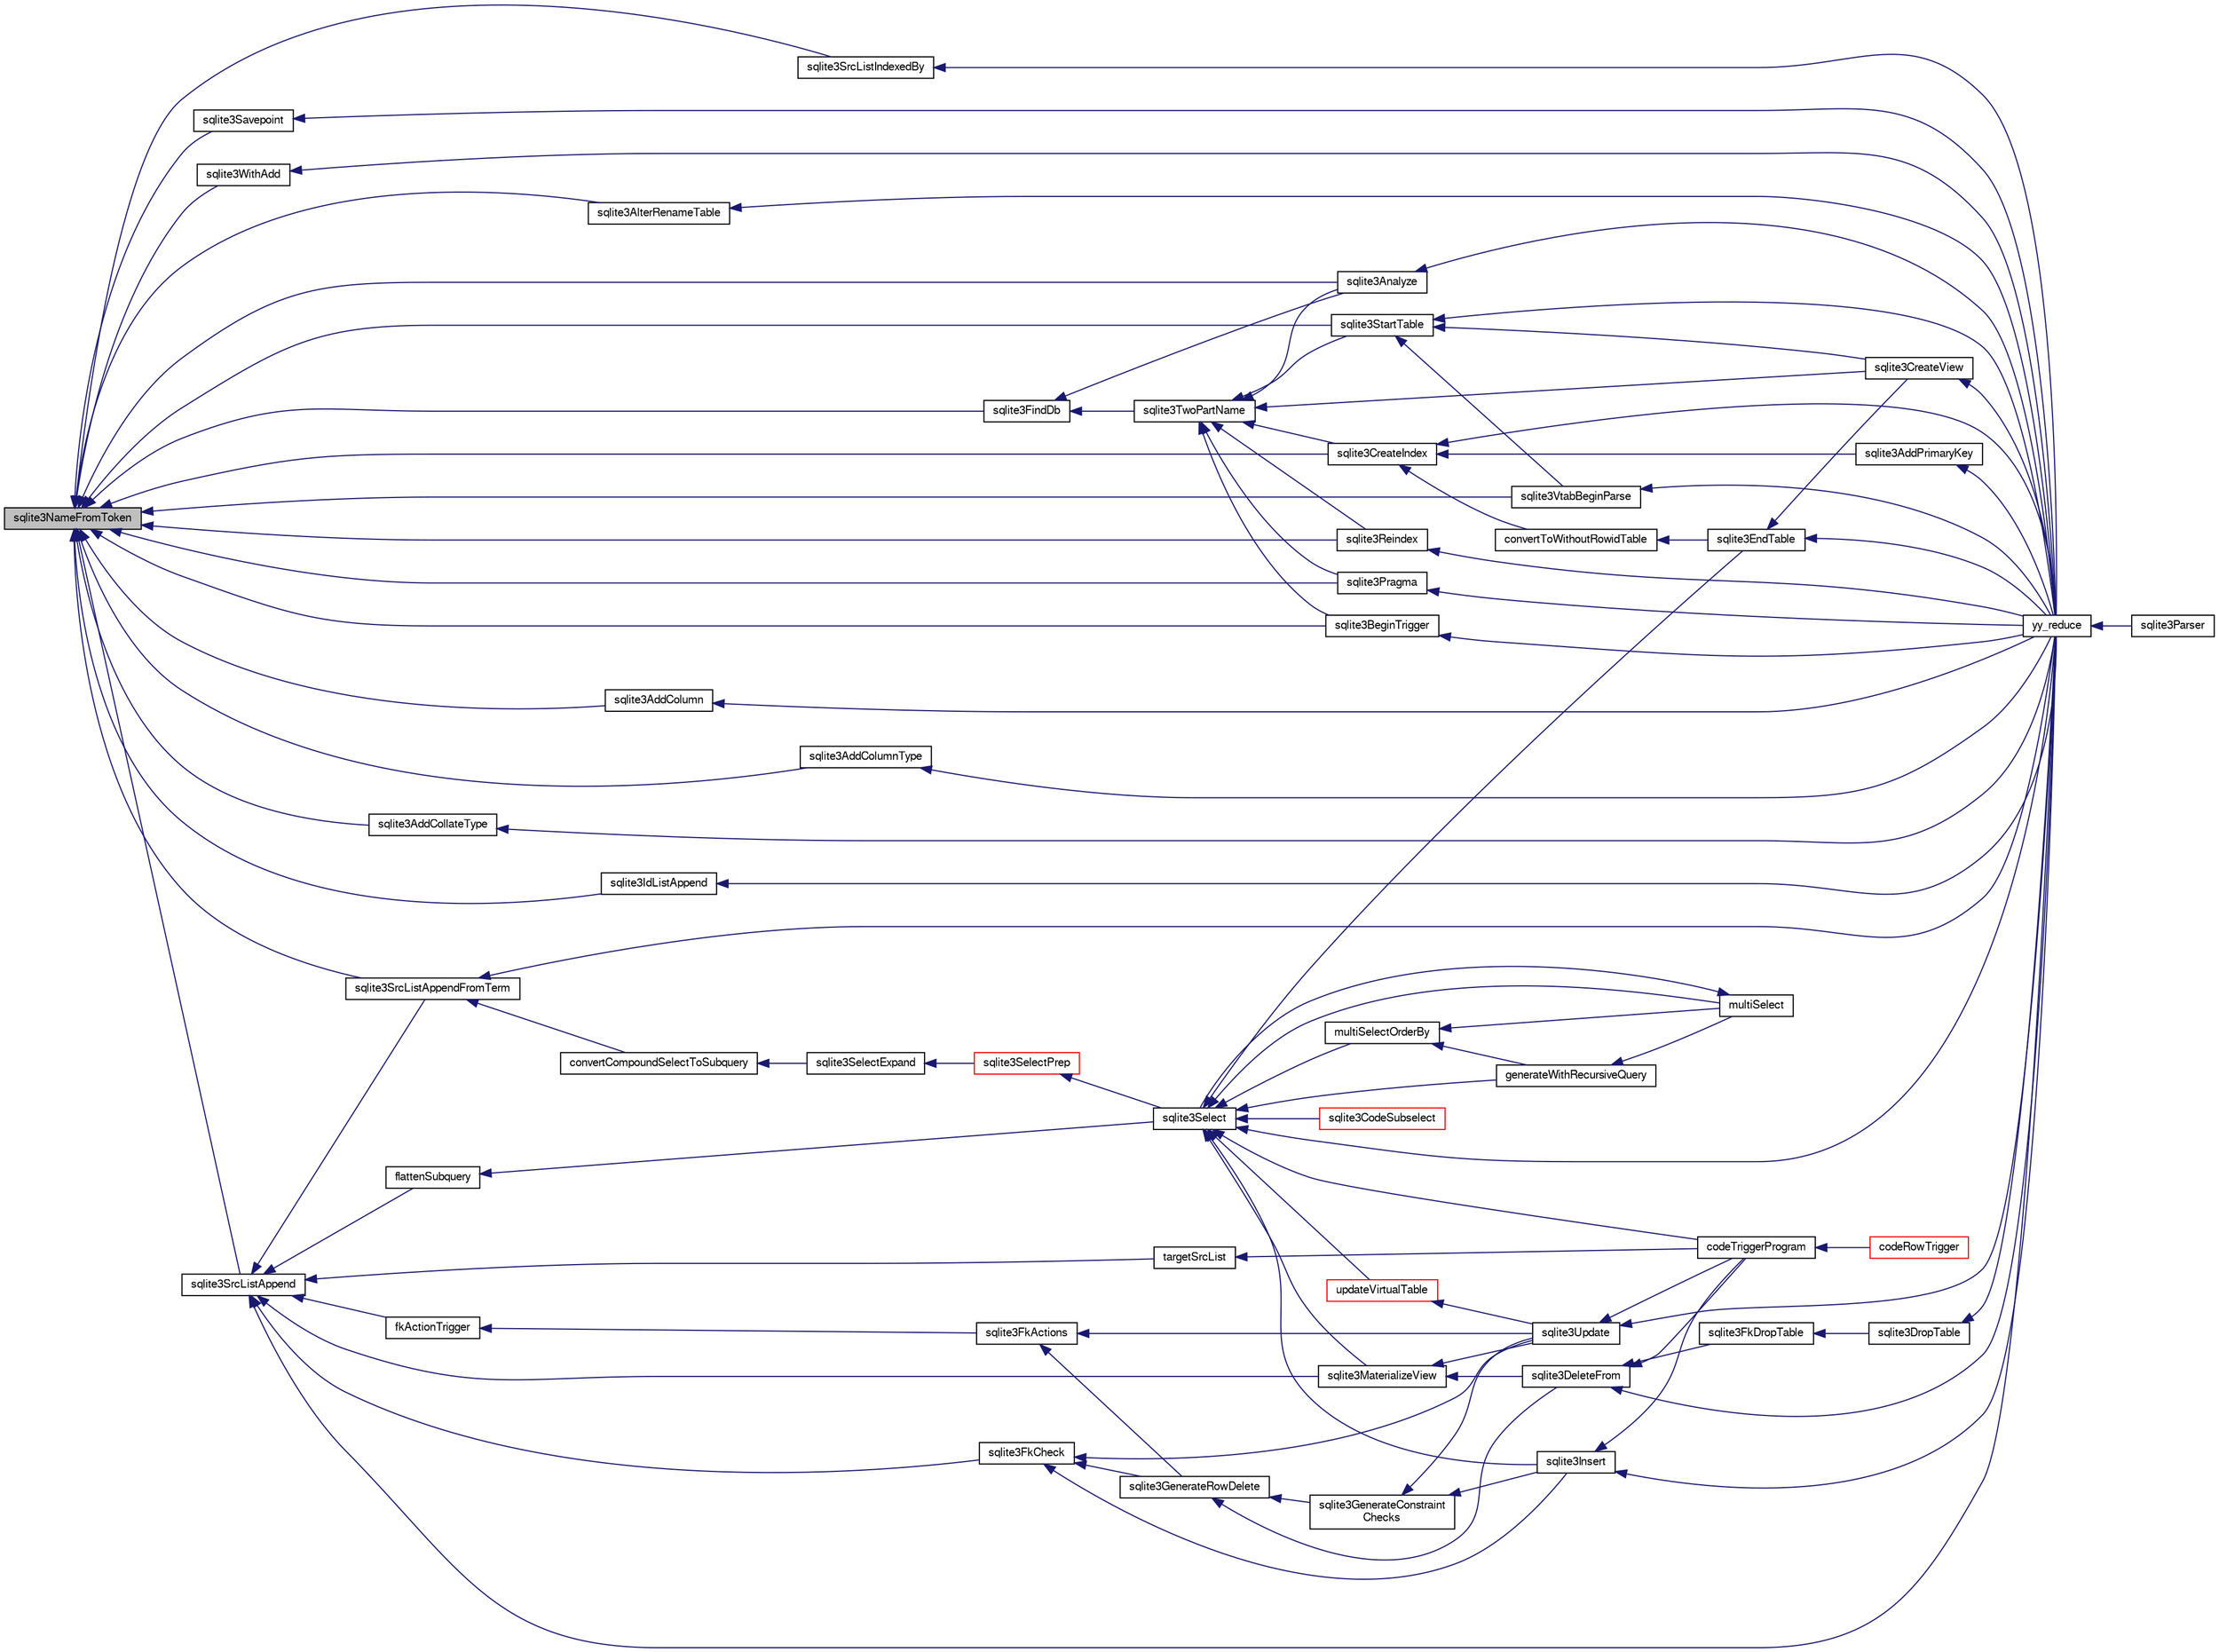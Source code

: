 digraph "sqlite3NameFromToken"
{
  edge [fontname="FreeSans",fontsize="10",labelfontname="FreeSans",labelfontsize="10"];
  node [fontname="FreeSans",fontsize="10",shape=record];
  rankdir="LR";
  Node602038 [label="sqlite3NameFromToken",height=0.2,width=0.4,color="black", fillcolor="grey75", style="filled", fontcolor="black"];
  Node602038 -> Node602039 [dir="back",color="midnightblue",fontsize="10",style="solid",fontname="FreeSans"];
  Node602039 [label="sqlite3AlterRenameTable",height=0.2,width=0.4,color="black", fillcolor="white", style="filled",URL="$sqlite3_8c.html#aa5cfdb507ff74e559f2efb0318c96d2c"];
  Node602039 -> Node602040 [dir="back",color="midnightblue",fontsize="10",style="solid",fontname="FreeSans"];
  Node602040 [label="yy_reduce",height=0.2,width=0.4,color="black", fillcolor="white", style="filled",URL="$sqlite3_8c.html#a7c419a9b25711c666a9a2449ef377f14"];
  Node602040 -> Node602041 [dir="back",color="midnightblue",fontsize="10",style="solid",fontname="FreeSans"];
  Node602041 [label="sqlite3Parser",height=0.2,width=0.4,color="black", fillcolor="white", style="filled",URL="$sqlite3_8c.html#a0327d71a5fabe0b6a343d78a2602e72a"];
  Node602038 -> Node602042 [dir="back",color="midnightblue",fontsize="10",style="solid",fontname="FreeSans"];
  Node602042 [label="sqlite3Analyze",height=0.2,width=0.4,color="black", fillcolor="white", style="filled",URL="$sqlite3_8c.html#ac696deb1ccaae3fa855cfbd0bfd4d048"];
  Node602042 -> Node602040 [dir="back",color="midnightblue",fontsize="10",style="solid",fontname="FreeSans"];
  Node602038 -> Node602043 [dir="back",color="midnightblue",fontsize="10",style="solid",fontname="FreeSans"];
  Node602043 [label="sqlite3FindDb",height=0.2,width=0.4,color="black", fillcolor="white", style="filled",URL="$sqlite3_8c.html#aa24a00ff02dcb0883436718a1226d295"];
  Node602043 -> Node602042 [dir="back",color="midnightblue",fontsize="10",style="solid",fontname="FreeSans"];
  Node602043 -> Node602044 [dir="back",color="midnightblue",fontsize="10",style="solid",fontname="FreeSans"];
  Node602044 [label="sqlite3TwoPartName",height=0.2,width=0.4,color="black", fillcolor="white", style="filled",URL="$sqlite3_8c.html#a49a9958462ebca9ad2acda672c8a6357"];
  Node602044 -> Node602042 [dir="back",color="midnightblue",fontsize="10",style="solid",fontname="FreeSans"];
  Node602044 -> Node602045 [dir="back",color="midnightblue",fontsize="10",style="solid",fontname="FreeSans"];
  Node602045 [label="sqlite3StartTable",height=0.2,width=0.4,color="black", fillcolor="white", style="filled",URL="$sqlite3_8c.html#af49b4395f39d9078a0dda2484c183012"];
  Node602045 -> Node602046 [dir="back",color="midnightblue",fontsize="10",style="solid",fontname="FreeSans"];
  Node602046 [label="sqlite3CreateView",height=0.2,width=0.4,color="black", fillcolor="white", style="filled",URL="$sqlite3_8c.html#a9d85cb00ff71dee5cd9a019503a6982e"];
  Node602046 -> Node602040 [dir="back",color="midnightblue",fontsize="10",style="solid",fontname="FreeSans"];
  Node602045 -> Node602047 [dir="back",color="midnightblue",fontsize="10",style="solid",fontname="FreeSans"];
  Node602047 [label="sqlite3VtabBeginParse",height=0.2,width=0.4,color="black", fillcolor="white", style="filled",URL="$sqlite3_8c.html#a081b9e174ed9650ac90990d60cd36e96"];
  Node602047 -> Node602040 [dir="back",color="midnightblue",fontsize="10",style="solid",fontname="FreeSans"];
  Node602045 -> Node602040 [dir="back",color="midnightblue",fontsize="10",style="solid",fontname="FreeSans"];
  Node602044 -> Node602046 [dir="back",color="midnightblue",fontsize="10",style="solid",fontname="FreeSans"];
  Node602044 -> Node602048 [dir="back",color="midnightblue",fontsize="10",style="solid",fontname="FreeSans"];
  Node602048 [label="sqlite3CreateIndex",height=0.2,width=0.4,color="black", fillcolor="white", style="filled",URL="$sqlite3_8c.html#a8dbe5e590ab6c58a8c45f34f7c81e825"];
  Node602048 -> Node602049 [dir="back",color="midnightblue",fontsize="10",style="solid",fontname="FreeSans"];
  Node602049 [label="sqlite3AddPrimaryKey",height=0.2,width=0.4,color="black", fillcolor="white", style="filled",URL="$sqlite3_8c.html#af2b0672c3379d2a7d927d210ae0ade62"];
  Node602049 -> Node602040 [dir="back",color="midnightblue",fontsize="10",style="solid",fontname="FreeSans"];
  Node602048 -> Node602050 [dir="back",color="midnightblue",fontsize="10",style="solid",fontname="FreeSans"];
  Node602050 [label="convertToWithoutRowidTable",height=0.2,width=0.4,color="black", fillcolor="white", style="filled",URL="$sqlite3_8c.html#a0d41effc4e4a0ba740429a08f6747313"];
  Node602050 -> Node602051 [dir="back",color="midnightblue",fontsize="10",style="solid",fontname="FreeSans"];
  Node602051 [label="sqlite3EndTable",height=0.2,width=0.4,color="black", fillcolor="white", style="filled",URL="$sqlite3_8c.html#a7b5f2c66c0f0b6f819d970ca389768b0"];
  Node602051 -> Node602046 [dir="back",color="midnightblue",fontsize="10",style="solid",fontname="FreeSans"];
  Node602051 -> Node602040 [dir="back",color="midnightblue",fontsize="10",style="solid",fontname="FreeSans"];
  Node602048 -> Node602040 [dir="back",color="midnightblue",fontsize="10",style="solid",fontname="FreeSans"];
  Node602044 -> Node602052 [dir="back",color="midnightblue",fontsize="10",style="solid",fontname="FreeSans"];
  Node602052 [label="sqlite3Reindex",height=0.2,width=0.4,color="black", fillcolor="white", style="filled",URL="$sqlite3_8c.html#abd189e31189391e1ef114b413ff4abbf"];
  Node602052 -> Node602040 [dir="back",color="midnightblue",fontsize="10",style="solid",fontname="FreeSans"];
  Node602044 -> Node602053 [dir="back",color="midnightblue",fontsize="10",style="solid",fontname="FreeSans"];
  Node602053 [label="sqlite3Pragma",height=0.2,width=0.4,color="black", fillcolor="white", style="filled",URL="$sqlite3_8c.html#a111391370f58f8e6a6eca51fd34d62ed"];
  Node602053 -> Node602040 [dir="back",color="midnightblue",fontsize="10",style="solid",fontname="FreeSans"];
  Node602044 -> Node602054 [dir="back",color="midnightblue",fontsize="10",style="solid",fontname="FreeSans"];
  Node602054 [label="sqlite3BeginTrigger",height=0.2,width=0.4,color="black", fillcolor="white", style="filled",URL="$sqlite3_8c.html#ac20a731dbd52edec68a09962c7f39a4c"];
  Node602054 -> Node602040 [dir="back",color="midnightblue",fontsize="10",style="solid",fontname="FreeSans"];
  Node602038 -> Node602045 [dir="back",color="midnightblue",fontsize="10",style="solid",fontname="FreeSans"];
  Node602038 -> Node602055 [dir="back",color="midnightblue",fontsize="10",style="solid",fontname="FreeSans"];
  Node602055 [label="sqlite3AddColumn",height=0.2,width=0.4,color="black", fillcolor="white", style="filled",URL="$sqlite3_8c.html#a594ae02479b9387b1e2d4a4408b984b0"];
  Node602055 -> Node602040 [dir="back",color="midnightblue",fontsize="10",style="solid",fontname="FreeSans"];
  Node602038 -> Node602056 [dir="back",color="midnightblue",fontsize="10",style="solid",fontname="FreeSans"];
  Node602056 [label="sqlite3AddColumnType",height=0.2,width=0.4,color="black", fillcolor="white", style="filled",URL="$sqlite3_8c.html#a6024d6aed26a1c4e6e1676dfbff22d97"];
  Node602056 -> Node602040 [dir="back",color="midnightblue",fontsize="10",style="solid",fontname="FreeSans"];
  Node602038 -> Node602057 [dir="back",color="midnightblue",fontsize="10",style="solid",fontname="FreeSans"];
  Node602057 [label="sqlite3AddCollateType",height=0.2,width=0.4,color="black", fillcolor="white", style="filled",URL="$sqlite3_8c.html#a1d1050da70a11a603b6a4592585e4b54"];
  Node602057 -> Node602040 [dir="back",color="midnightblue",fontsize="10",style="solid",fontname="FreeSans"];
  Node602038 -> Node602048 [dir="back",color="midnightblue",fontsize="10",style="solid",fontname="FreeSans"];
  Node602038 -> Node602058 [dir="back",color="midnightblue",fontsize="10",style="solid",fontname="FreeSans"];
  Node602058 [label="sqlite3IdListAppend",height=0.2,width=0.4,color="black", fillcolor="white", style="filled",URL="$sqlite3_8c.html#abfbbed62255af0d239f098efcb5e18c2"];
  Node602058 -> Node602040 [dir="back",color="midnightblue",fontsize="10",style="solid",fontname="FreeSans"];
  Node602038 -> Node602059 [dir="back",color="midnightblue",fontsize="10",style="solid",fontname="FreeSans"];
  Node602059 [label="sqlite3SrcListAppend",height=0.2,width=0.4,color="black", fillcolor="white", style="filled",URL="$sqlite3_8c.html#a2d72a77bc508ef9a3e4a7f9af34d4fce"];
  Node602059 -> Node602060 [dir="back",color="midnightblue",fontsize="10",style="solid",fontname="FreeSans"];
  Node602060 [label="sqlite3SrcListAppendFromTerm",height=0.2,width=0.4,color="black", fillcolor="white", style="filled",URL="$sqlite3_8c.html#ac5a48dfc8b87c7d09fa9928e1cbda9bf"];
  Node602060 -> Node602061 [dir="back",color="midnightblue",fontsize="10",style="solid",fontname="FreeSans"];
  Node602061 [label="convertCompoundSelectToSubquery",height=0.2,width=0.4,color="black", fillcolor="white", style="filled",URL="$sqlite3_8c.html#a81a588e62b98e8445d4540bbbc30e10a"];
  Node602061 -> Node602062 [dir="back",color="midnightblue",fontsize="10",style="solid",fontname="FreeSans"];
  Node602062 [label="sqlite3SelectExpand",height=0.2,width=0.4,color="black", fillcolor="white", style="filled",URL="$sqlite3_8c.html#ae55acd1d8219505e629c2148950fa3de"];
  Node602062 -> Node602063 [dir="back",color="midnightblue",fontsize="10",style="solid",fontname="FreeSans"];
  Node602063 [label="sqlite3SelectPrep",height=0.2,width=0.4,color="red", fillcolor="white", style="filled",URL="$sqlite3_8c.html#aa4385bd53c0a43dea72fbc23cc78e1c6"];
  Node602063 -> Node602094 [dir="back",color="midnightblue",fontsize="10",style="solid",fontname="FreeSans"];
  Node602094 [label="sqlite3Select",height=0.2,width=0.4,color="black", fillcolor="white", style="filled",URL="$sqlite3_8c.html#a2465ee8c956209ba4b272477b7c21a45"];
  Node602094 -> Node602095 [dir="back",color="midnightblue",fontsize="10",style="solid",fontname="FreeSans"];
  Node602095 [label="sqlite3CodeSubselect",height=0.2,width=0.4,color="red", fillcolor="white", style="filled",URL="$sqlite3_8c.html#aa69b46d2204a1d1b110107a1be12ee0c"];
  Node602094 -> Node602051 [dir="back",color="midnightblue",fontsize="10",style="solid",fontname="FreeSans"];
  Node602094 -> Node602134 [dir="back",color="midnightblue",fontsize="10",style="solid",fontname="FreeSans"];
  Node602134 [label="sqlite3MaterializeView",height=0.2,width=0.4,color="black", fillcolor="white", style="filled",URL="$sqlite3_8c.html#a4557984b0b75f998fb0c3f231c9b1def"];
  Node602134 -> Node602074 [dir="back",color="midnightblue",fontsize="10",style="solid",fontname="FreeSans"];
  Node602074 [label="sqlite3DeleteFrom",height=0.2,width=0.4,color="black", fillcolor="white", style="filled",URL="$sqlite3_8c.html#ab9b4b45349188b49eabb23f94608a091"];
  Node602074 -> Node602075 [dir="back",color="midnightblue",fontsize="10",style="solid",fontname="FreeSans"];
  Node602075 [label="sqlite3FkDropTable",height=0.2,width=0.4,color="black", fillcolor="white", style="filled",URL="$sqlite3_8c.html#a1218c6fc74e89152ceaa4760e82f5ef9"];
  Node602075 -> Node602076 [dir="back",color="midnightblue",fontsize="10",style="solid",fontname="FreeSans"];
  Node602076 [label="sqlite3DropTable",height=0.2,width=0.4,color="black", fillcolor="white", style="filled",URL="$sqlite3_8c.html#a5534f77364b5568783c0e50db3c9defb"];
  Node602076 -> Node602040 [dir="back",color="midnightblue",fontsize="10",style="solid",fontname="FreeSans"];
  Node602074 -> Node602077 [dir="back",color="midnightblue",fontsize="10",style="solid",fontname="FreeSans"];
  Node602077 [label="codeTriggerProgram",height=0.2,width=0.4,color="black", fillcolor="white", style="filled",URL="$sqlite3_8c.html#a120801f59d9281d201d2ff4b2606836e"];
  Node602077 -> Node602078 [dir="back",color="midnightblue",fontsize="10",style="solid",fontname="FreeSans"];
  Node602078 [label="codeRowTrigger",height=0.2,width=0.4,color="red", fillcolor="white", style="filled",URL="$sqlite3_8c.html#a463cea5aaaf388b560b206570a0022fc"];
  Node602074 -> Node602040 [dir="back",color="midnightblue",fontsize="10",style="solid",fontname="FreeSans"];
  Node602134 -> Node602085 [dir="back",color="midnightblue",fontsize="10",style="solid",fontname="FreeSans"];
  Node602085 [label="sqlite3Update",height=0.2,width=0.4,color="black", fillcolor="white", style="filled",URL="$sqlite3_8c.html#ac5aa67c46e8cc8174566fabe6809fafa"];
  Node602085 -> Node602077 [dir="back",color="midnightblue",fontsize="10",style="solid",fontname="FreeSans"];
  Node602085 -> Node602040 [dir="back",color="midnightblue",fontsize="10",style="solid",fontname="FreeSans"];
  Node602094 -> Node602084 [dir="back",color="midnightblue",fontsize="10",style="solid",fontname="FreeSans"];
  Node602084 [label="sqlite3Insert",height=0.2,width=0.4,color="black", fillcolor="white", style="filled",URL="$sqlite3_8c.html#a5b17c9c2000bae6bdff8e6be48d7dc2b"];
  Node602084 -> Node602077 [dir="back",color="midnightblue",fontsize="10",style="solid",fontname="FreeSans"];
  Node602084 -> Node602040 [dir="back",color="midnightblue",fontsize="10",style="solid",fontname="FreeSans"];
  Node602094 -> Node602116 [dir="back",color="midnightblue",fontsize="10",style="solid",fontname="FreeSans"];
  Node602116 [label="generateWithRecursiveQuery",height=0.2,width=0.4,color="black", fillcolor="white", style="filled",URL="$sqlite3_8c.html#ade2c3663fa9c3b9676507984b9483942"];
  Node602116 -> Node602117 [dir="back",color="midnightblue",fontsize="10",style="solid",fontname="FreeSans"];
  Node602117 [label="multiSelect",height=0.2,width=0.4,color="black", fillcolor="white", style="filled",URL="$sqlite3_8c.html#a6456c61f3d9b2389738753cedfa24fa7"];
  Node602117 -> Node602094 [dir="back",color="midnightblue",fontsize="10",style="solid",fontname="FreeSans"];
  Node602094 -> Node602117 [dir="back",color="midnightblue",fontsize="10",style="solid",fontname="FreeSans"];
  Node602094 -> Node602118 [dir="back",color="midnightblue",fontsize="10",style="solid",fontname="FreeSans"];
  Node602118 [label="multiSelectOrderBy",height=0.2,width=0.4,color="black", fillcolor="white", style="filled",URL="$sqlite3_8c.html#afcdb8488c6f4dfdadaf9f04bca35b808"];
  Node602118 -> Node602116 [dir="back",color="midnightblue",fontsize="10",style="solid",fontname="FreeSans"];
  Node602118 -> Node602117 [dir="back",color="midnightblue",fontsize="10",style="solid",fontname="FreeSans"];
  Node602094 -> Node602077 [dir="back",color="midnightblue",fontsize="10",style="solid",fontname="FreeSans"];
  Node602094 -> Node602135 [dir="back",color="midnightblue",fontsize="10",style="solid",fontname="FreeSans"];
  Node602135 [label="updateVirtualTable",height=0.2,width=0.4,color="red", fillcolor="white", style="filled",URL="$sqlite3_8c.html#a740220531db9293c39a2cdd7da3f74e1"];
  Node602135 -> Node602085 [dir="back",color="midnightblue",fontsize="10",style="solid",fontname="FreeSans"];
  Node602094 -> Node602040 [dir="back",color="midnightblue",fontsize="10",style="solid",fontname="FreeSans"];
  Node602060 -> Node602040 [dir="back",color="midnightblue",fontsize="10",style="solid",fontname="FreeSans"];
  Node602059 -> Node602134 [dir="back",color="midnightblue",fontsize="10",style="solid",fontname="FreeSans"];
  Node602059 -> Node602089 [dir="back",color="midnightblue",fontsize="10",style="solid",fontname="FreeSans"];
  Node602089 [label="sqlite3FkCheck",height=0.2,width=0.4,color="black", fillcolor="white", style="filled",URL="$sqlite3_8c.html#aa38fb76c7d6f48f19772877a41703b92"];
  Node602089 -> Node602082 [dir="back",color="midnightblue",fontsize="10",style="solid",fontname="FreeSans"];
  Node602082 [label="sqlite3GenerateRowDelete",height=0.2,width=0.4,color="black", fillcolor="white", style="filled",URL="$sqlite3_8c.html#a2c76cbf3027fc18fdbb8cb4cd96b77d9"];
  Node602082 -> Node602074 [dir="back",color="midnightblue",fontsize="10",style="solid",fontname="FreeSans"];
  Node602082 -> Node602083 [dir="back",color="midnightblue",fontsize="10",style="solid",fontname="FreeSans"];
  Node602083 [label="sqlite3GenerateConstraint\lChecks",height=0.2,width=0.4,color="black", fillcolor="white", style="filled",URL="$sqlite3_8c.html#aef639c1e6a0c0a67ca6e7690ad931bd2"];
  Node602083 -> Node602084 [dir="back",color="midnightblue",fontsize="10",style="solid",fontname="FreeSans"];
  Node602083 -> Node602085 [dir="back",color="midnightblue",fontsize="10",style="solid",fontname="FreeSans"];
  Node602089 -> Node602084 [dir="back",color="midnightblue",fontsize="10",style="solid",fontname="FreeSans"];
  Node602089 -> Node602085 [dir="back",color="midnightblue",fontsize="10",style="solid",fontname="FreeSans"];
  Node602059 -> Node602136 [dir="back",color="midnightblue",fontsize="10",style="solid",fontname="FreeSans"];
  Node602136 [label="fkActionTrigger",height=0.2,width=0.4,color="black", fillcolor="white", style="filled",URL="$sqlite3_8c.html#a45d66e3277860bacad58eb6296680c8e"];
  Node602136 -> Node602081 [dir="back",color="midnightblue",fontsize="10",style="solid",fontname="FreeSans"];
  Node602081 [label="sqlite3FkActions",height=0.2,width=0.4,color="black", fillcolor="white", style="filled",URL="$sqlite3_8c.html#a39159bd1623724946c22355ba7f3ef90"];
  Node602081 -> Node602082 [dir="back",color="midnightblue",fontsize="10",style="solid",fontname="FreeSans"];
  Node602081 -> Node602085 [dir="back",color="midnightblue",fontsize="10",style="solid",fontname="FreeSans"];
  Node602059 -> Node602137 [dir="back",color="midnightblue",fontsize="10",style="solid",fontname="FreeSans"];
  Node602137 [label="flattenSubquery",height=0.2,width=0.4,color="black", fillcolor="white", style="filled",URL="$sqlite3_8c.html#aa7dcde293e634ad09c4d76c16a640491"];
  Node602137 -> Node602094 [dir="back",color="midnightblue",fontsize="10",style="solid",fontname="FreeSans"];
  Node602059 -> Node602138 [dir="back",color="midnightblue",fontsize="10",style="solid",fontname="FreeSans"];
  Node602138 [label="targetSrcList",height=0.2,width=0.4,color="black", fillcolor="white", style="filled",URL="$sqlite3_8c.html#ac6d5dbd67ce267b4bbee4c03f050ef69"];
  Node602138 -> Node602077 [dir="back",color="midnightblue",fontsize="10",style="solid",fontname="FreeSans"];
  Node602059 -> Node602040 [dir="back",color="midnightblue",fontsize="10",style="solid",fontname="FreeSans"];
  Node602038 -> Node602060 [dir="back",color="midnightblue",fontsize="10",style="solid",fontname="FreeSans"];
  Node602038 -> Node602139 [dir="back",color="midnightblue",fontsize="10",style="solid",fontname="FreeSans"];
  Node602139 [label="sqlite3SrcListIndexedBy",height=0.2,width=0.4,color="black", fillcolor="white", style="filled",URL="$sqlite3_8c.html#a57b5873167fdb09b55d0704c1ac54802"];
  Node602139 -> Node602040 [dir="back",color="midnightblue",fontsize="10",style="solid",fontname="FreeSans"];
  Node602038 -> Node602140 [dir="back",color="midnightblue",fontsize="10",style="solid",fontname="FreeSans"];
  Node602140 [label="sqlite3Savepoint",height=0.2,width=0.4,color="black", fillcolor="white", style="filled",URL="$sqlite3_8c.html#a85088587b34effc9b3430bbb3e4f3852"];
  Node602140 -> Node602040 [dir="back",color="midnightblue",fontsize="10",style="solid",fontname="FreeSans"];
  Node602038 -> Node602052 [dir="back",color="midnightblue",fontsize="10",style="solid",fontname="FreeSans"];
  Node602038 -> Node602141 [dir="back",color="midnightblue",fontsize="10",style="solid",fontname="FreeSans"];
  Node602141 [label="sqlite3WithAdd",height=0.2,width=0.4,color="black", fillcolor="white", style="filled",URL="$sqlite3_8c.html#ac0c00d03610249b6b093e9c595cf1d5f"];
  Node602141 -> Node602040 [dir="back",color="midnightblue",fontsize="10",style="solid",fontname="FreeSans"];
  Node602038 -> Node602053 [dir="back",color="midnightblue",fontsize="10",style="solid",fontname="FreeSans"];
  Node602038 -> Node602054 [dir="back",color="midnightblue",fontsize="10",style="solid",fontname="FreeSans"];
  Node602038 -> Node602047 [dir="back",color="midnightblue",fontsize="10",style="solid",fontname="FreeSans"];
}
